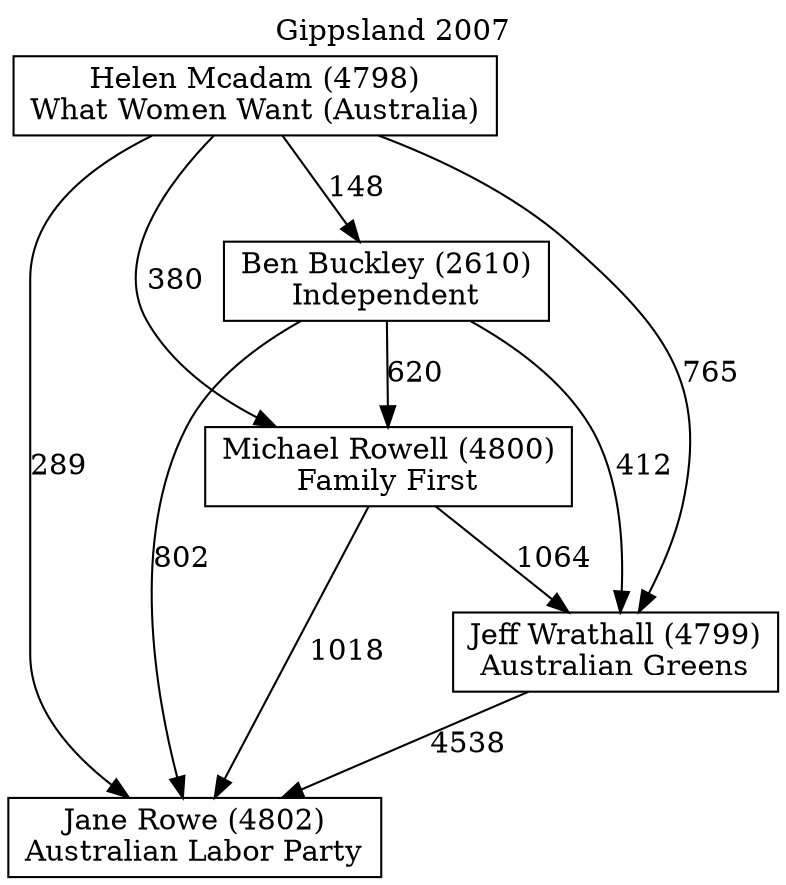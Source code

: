 // House preference flow
digraph "Jane Rowe (4802)_Gippsland_2007" {
	graph [label="Gippsland 2007" labelloc=t mclimit=10]
	node [shape=box]
	"Ben Buckley (2610)" [label="Ben Buckley (2610)
Independent"]
	"Helen Mcadam (4798)" [label="Helen Mcadam (4798)
What Women Want (Australia)"]
	"Jane Rowe (4802)" [label="Jane Rowe (4802)
Australian Labor Party"]
	"Jeff Wrathall (4799)" [label="Jeff Wrathall (4799)
Australian Greens"]
	"Michael Rowell (4800)" [label="Michael Rowell (4800)
Family First"]
	"Ben Buckley (2610)" -> "Jane Rowe (4802)" [label=802]
	"Ben Buckley (2610)" -> "Jeff Wrathall (4799)" [label=412]
	"Ben Buckley (2610)" -> "Michael Rowell (4800)" [label=620]
	"Helen Mcadam (4798)" -> "Ben Buckley (2610)" [label=148]
	"Helen Mcadam (4798)" -> "Jane Rowe (4802)" [label=289]
	"Helen Mcadam (4798)" -> "Jeff Wrathall (4799)" [label=765]
	"Helen Mcadam (4798)" -> "Michael Rowell (4800)" [label=380]
	"Jeff Wrathall (4799)" -> "Jane Rowe (4802)" [label=4538]
	"Michael Rowell (4800)" -> "Jane Rowe (4802)" [label=1018]
	"Michael Rowell (4800)" -> "Jeff Wrathall (4799)" [label=1064]
}
